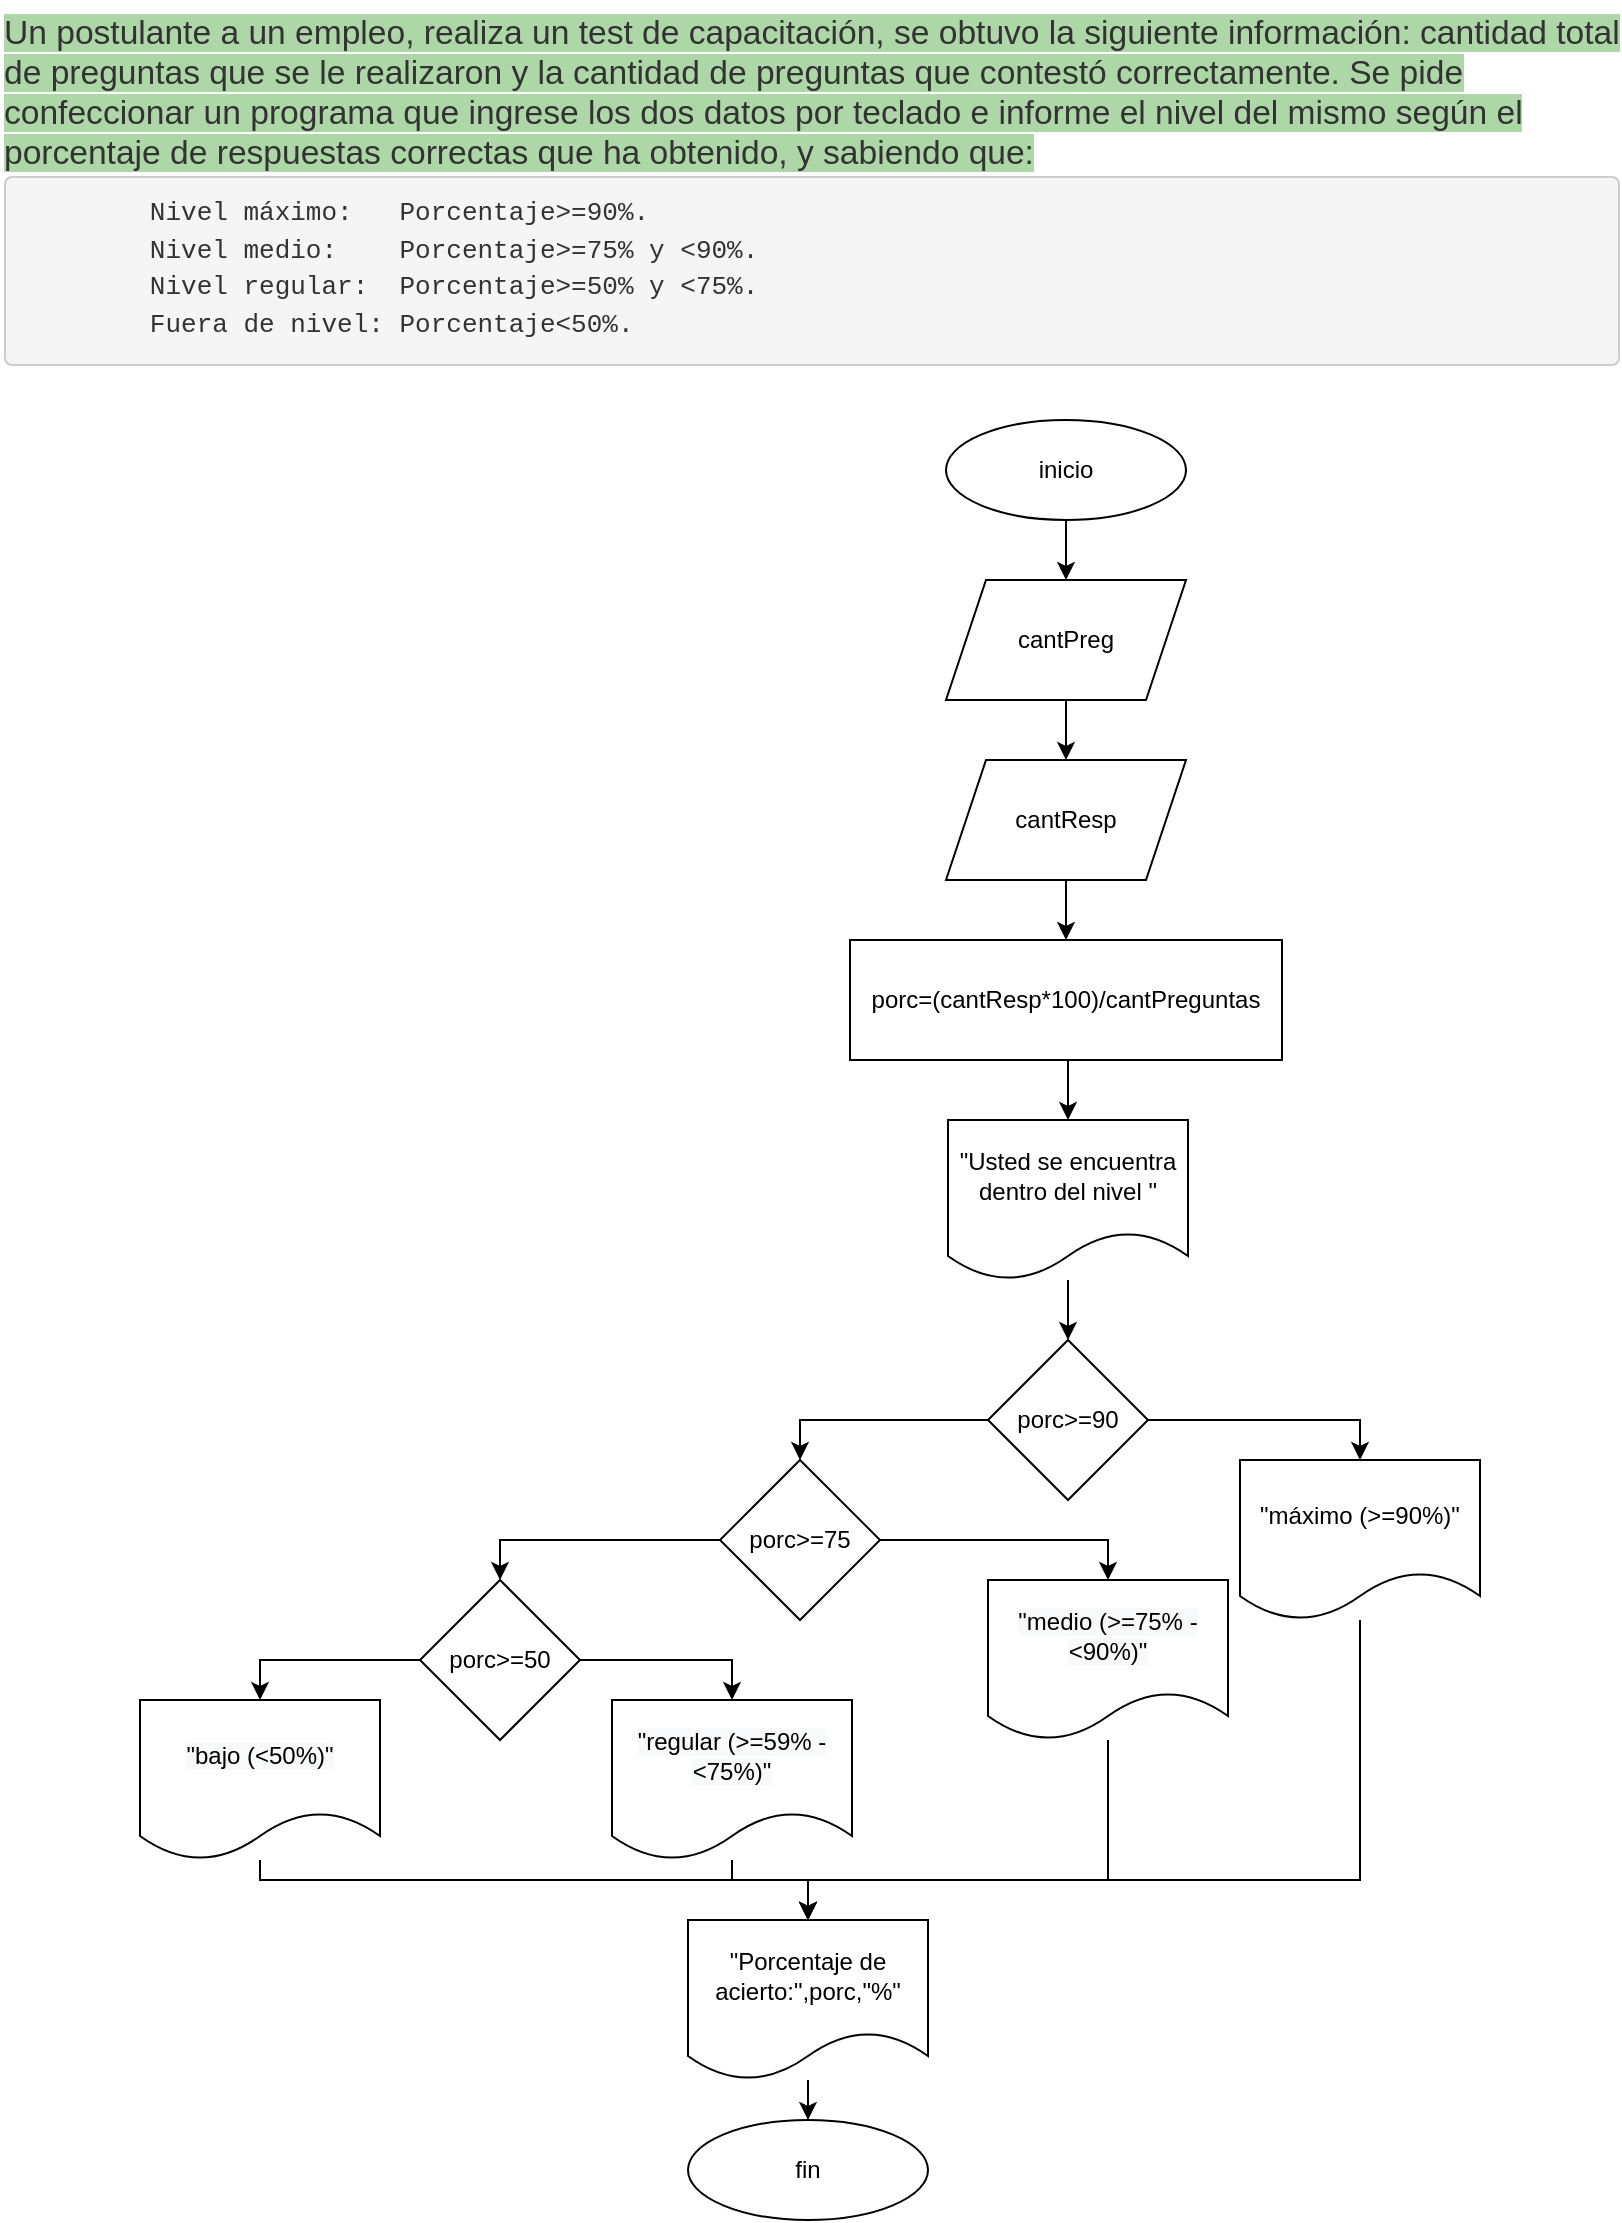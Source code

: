 <mxfile version="20.6.2" type="device"><diagram id="Lwbjen4bkgHmjV19gS0r" name="Página-1"><mxGraphModel dx="868" dy="524" grid="1" gridSize="10" guides="1" tooltips="1" connect="1" arrows="1" fold="1" page="1" pageScale="1" pageWidth="827" pageHeight="1169" math="0" shadow="0"><root><mxCell id="0"/><mxCell id="1" parent="0"/><mxCell id="JCU5ZVyMi-3tlfEHCyQq-1" value="&lt;span style=&quot;color: rgb(51, 51, 51); font-family: sans-serif, arial; font-size: 16.8px; font-style: normal; font-variant-ligatures: normal; font-variant-caps: normal; font-weight: 400; letter-spacing: normal; orphans: 2; text-align: left; text-indent: 0px; text-transform: none; widows: 2; word-spacing: 0px; -webkit-text-stroke-width: 0px; background-color: rgb(174, 215, 168); text-decoration-thickness: initial; text-decoration-style: initial; text-decoration-color: initial; float: none; display: inline !important;&quot;&gt;Un postulante a un empleo, realiza un test de capacitación, se obtuvo la siguiente información: cantidad total de preguntas que se le realizaron y la cantidad de preguntas que contestó correctamente. Se pide confeccionar un programa que ingrese los dos datos por teclado e informe el nivel del mismo según el porcentaje de respuestas correctas que ha obtenido, y sabiendo que:&lt;br&gt;&lt;pre style=&quot;box-sizing: border-box; overflow: auto; font-family: Menlo, Monaco, Consolas, &amp;quot;Courier New&amp;quot;, monospace; font-size: 13px; padding: 9.5px; margin-top: 0px; margin-bottom: 10px; line-height: 1.429; word-break: break-all; overflow-wrap: break-word; background-color: rgb(245, 245, 245); border: 1px solid rgb(204, 204, 204); border-radius: 4px;&quot;&gt;&#9;Nivel máximo:&#9;Porcentaje&amp;gt;=90%.&lt;br/&gt;&#9;Nivel medio:&#9;Porcentaje&amp;gt;=75% y &amp;lt;90%.&lt;br/&gt;&#9;Nivel regular:&#9;Porcentaje&amp;gt;=50% y &amp;lt;75%.&lt;br/&gt;&#9;Fuera de nivel:&#9;Porcentaje&amp;lt;50%.&lt;/pre&gt;&lt;/span&gt;" style="text;whiteSpace=wrap;html=1;" parent="1" vertex="1"><mxGeometry x="10" y="10" width="810" height="190" as="geometry"/></mxCell><mxCell id="JCU5ZVyMi-3tlfEHCyQq-4" value="" style="edgeStyle=orthogonalEdgeStyle;rounded=0;orthogonalLoop=1;jettySize=auto;html=1;" parent="1" source="JCU5ZVyMi-3tlfEHCyQq-2" target="JCU5ZVyMi-3tlfEHCyQq-3" edge="1"><mxGeometry relative="1" as="geometry"/></mxCell><mxCell id="JCU5ZVyMi-3tlfEHCyQq-2" value="inicio" style="ellipse;whiteSpace=wrap;html=1;" parent="1" vertex="1"><mxGeometry x="483" y="220" width="120" height="50" as="geometry"/></mxCell><mxCell id="JCU5ZVyMi-3tlfEHCyQq-9" value="" style="edgeStyle=orthogonalEdgeStyle;rounded=0;orthogonalLoop=1;jettySize=auto;html=1;" parent="1" source="JCU5ZVyMi-3tlfEHCyQq-3" target="JCU5ZVyMi-3tlfEHCyQq-6" edge="1"><mxGeometry relative="1" as="geometry"/></mxCell><mxCell id="JCU5ZVyMi-3tlfEHCyQq-3" value="cantPreg" style="shape=parallelogram;perimeter=parallelogramPerimeter;whiteSpace=wrap;html=1;fixedSize=1;" parent="1" vertex="1"><mxGeometry x="483" y="300" width="120" height="60" as="geometry"/></mxCell><mxCell id="KdanIB-j9-kWmGpQJn9q-2" value="" style="edgeStyle=orthogonalEdgeStyle;rounded=0;orthogonalLoop=1;jettySize=auto;html=1;" edge="1" parent="1" source="JCU5ZVyMi-3tlfEHCyQq-6" target="KdanIB-j9-kWmGpQJn9q-1"><mxGeometry relative="1" as="geometry"/></mxCell><mxCell id="JCU5ZVyMi-3tlfEHCyQq-6" value="cantResp" style="shape=parallelogram;perimeter=parallelogramPerimeter;whiteSpace=wrap;html=1;fixedSize=1;" parent="1" vertex="1"><mxGeometry x="483" y="390" width="120" height="60" as="geometry"/></mxCell><mxCell id="KdanIB-j9-kWmGpQJn9q-38" style="edgeStyle=orthogonalEdgeStyle;rounded=0;orthogonalLoop=1;jettySize=auto;html=1;exitX=0.5;exitY=1;exitDx=0;exitDy=0;entryX=0.5;entryY=0;entryDx=0;entryDy=0;" edge="1" parent="1" source="KdanIB-j9-kWmGpQJn9q-1" target="KdanIB-j9-kWmGpQJn9q-19"><mxGeometry relative="1" as="geometry"/></mxCell><mxCell id="KdanIB-j9-kWmGpQJn9q-1" value="porc=(cantResp*100)/cantPreguntas" style="rounded=0;whiteSpace=wrap;html=1;" vertex="1" parent="1"><mxGeometry x="435" y="480" width="216" height="60" as="geometry"/></mxCell><mxCell id="KdanIB-j9-kWmGpQJn9q-9" style="edgeStyle=orthogonalEdgeStyle;rounded=0;orthogonalLoop=1;jettySize=auto;html=1;entryX=0.5;entryY=0;entryDx=0;entryDy=0;" edge="1" parent="1" source="KdanIB-j9-kWmGpQJn9q-3" target="KdanIB-j9-kWmGpQJn9q-8"><mxGeometry relative="1" as="geometry"/></mxCell><mxCell id="KdanIB-j9-kWmGpQJn9q-27" style="edgeStyle=orthogonalEdgeStyle;rounded=0;orthogonalLoop=1;jettySize=auto;html=1;exitX=0;exitY=0.5;exitDx=0;exitDy=0;entryX=0.5;entryY=0;entryDx=0;entryDy=0;" edge="1" parent="1" source="KdanIB-j9-kWmGpQJn9q-3" target="KdanIB-j9-kWmGpQJn9q-10"><mxGeometry relative="1" as="geometry"/></mxCell><mxCell id="KdanIB-j9-kWmGpQJn9q-3" value="porc&amp;gt;=90" style="rhombus;whiteSpace=wrap;html=1;" vertex="1" parent="1"><mxGeometry x="504" y="680" width="80" height="80" as="geometry"/></mxCell><mxCell id="KdanIB-j9-kWmGpQJn9q-45" style="edgeStyle=orthogonalEdgeStyle;rounded=0;orthogonalLoop=1;jettySize=auto;html=1;entryX=0.5;entryY=0;entryDx=0;entryDy=0;" edge="1" parent="1" source="KdanIB-j9-kWmGpQJn9q-8" target="KdanIB-j9-kWmGpQJn9q-39"><mxGeometry relative="1" as="geometry"><Array as="points"><mxPoint x="690" y="950"/><mxPoint x="414" y="950"/></Array></mxGeometry></mxCell><mxCell id="KdanIB-j9-kWmGpQJn9q-8" value="&quot;máximo (&amp;gt;=90%)&quot;" style="shape=document;whiteSpace=wrap;html=1;boundedLbl=1;" vertex="1" parent="1"><mxGeometry x="630" y="740" width="120" height="80" as="geometry"/></mxCell><mxCell id="KdanIB-j9-kWmGpQJn9q-13" style="edgeStyle=orthogonalEdgeStyle;rounded=0;orthogonalLoop=1;jettySize=auto;html=1;exitX=1;exitY=0.5;exitDx=0;exitDy=0;entryX=0.5;entryY=0;entryDx=0;entryDy=0;" edge="1" parent="1" source="KdanIB-j9-kWmGpQJn9q-10" target="KdanIB-j9-kWmGpQJn9q-12"><mxGeometry relative="1" as="geometry"/></mxCell><mxCell id="KdanIB-j9-kWmGpQJn9q-26" style="edgeStyle=orthogonalEdgeStyle;rounded=0;orthogonalLoop=1;jettySize=auto;html=1;exitX=0;exitY=0.5;exitDx=0;exitDy=0;entryX=0.5;entryY=0;entryDx=0;entryDy=0;" edge="1" parent="1" source="KdanIB-j9-kWmGpQJn9q-10" target="KdanIB-j9-kWmGpQJn9q-14"><mxGeometry relative="1" as="geometry"/></mxCell><mxCell id="KdanIB-j9-kWmGpQJn9q-10" value="porc&amp;gt;=75" style="rhombus;whiteSpace=wrap;html=1;" vertex="1" parent="1"><mxGeometry x="370" y="740" width="80" height="80" as="geometry"/></mxCell><mxCell id="KdanIB-j9-kWmGpQJn9q-42" style="edgeStyle=orthogonalEdgeStyle;rounded=0;orthogonalLoop=1;jettySize=auto;html=1;entryX=0.5;entryY=0;entryDx=0;entryDy=0;" edge="1" parent="1" source="KdanIB-j9-kWmGpQJn9q-12" target="KdanIB-j9-kWmGpQJn9q-39"><mxGeometry relative="1" as="geometry"><Array as="points"><mxPoint x="564" y="950"/><mxPoint x="414" y="950"/></Array></mxGeometry></mxCell><mxCell id="KdanIB-j9-kWmGpQJn9q-12" value="&lt;span style=&quot;color: rgb(0, 0, 0); font-family: Helvetica; font-size: 12px; font-style: normal; font-variant-ligatures: normal; font-variant-caps: normal; font-weight: 400; letter-spacing: normal; orphans: 2; text-align: center; text-indent: 0px; text-transform: none; widows: 2; word-spacing: 0px; -webkit-text-stroke-width: 0px; background-color: rgb(248, 249, 250); text-decoration-thickness: initial; text-decoration-style: initial; text-decoration-color: initial; float: none; display: inline !important;&quot;&gt;&quot;medio (&amp;gt;=75% - &amp;lt;90%)&quot;&lt;/span&gt;" style="shape=document;whiteSpace=wrap;html=1;boundedLbl=1;" vertex="1" parent="1"><mxGeometry x="504" y="800" width="120" height="80" as="geometry"/></mxCell><mxCell id="KdanIB-j9-kWmGpQJn9q-24" style="edgeStyle=orthogonalEdgeStyle;rounded=0;orthogonalLoop=1;jettySize=auto;html=1;exitX=1;exitY=0.5;exitDx=0;exitDy=0;entryX=0.5;entryY=0;entryDx=0;entryDy=0;" edge="1" parent="1" source="KdanIB-j9-kWmGpQJn9q-14" target="KdanIB-j9-kWmGpQJn9q-18"><mxGeometry relative="1" as="geometry"/></mxCell><mxCell id="KdanIB-j9-kWmGpQJn9q-29" style="edgeStyle=orthogonalEdgeStyle;rounded=0;orthogonalLoop=1;jettySize=auto;html=1;exitX=0;exitY=0.5;exitDx=0;exitDy=0;entryX=0.5;entryY=0;entryDx=0;entryDy=0;" edge="1" parent="1" source="KdanIB-j9-kWmGpQJn9q-14" target="KdanIB-j9-kWmGpQJn9q-28"><mxGeometry relative="1" as="geometry"/></mxCell><mxCell id="KdanIB-j9-kWmGpQJn9q-14" value="porc&amp;gt;=50" style="rhombus;whiteSpace=wrap;html=1;" vertex="1" parent="1"><mxGeometry x="220" y="800" width="80" height="80" as="geometry"/></mxCell><mxCell id="KdanIB-j9-kWmGpQJn9q-41" style="edgeStyle=orthogonalEdgeStyle;rounded=0;orthogonalLoop=1;jettySize=auto;html=1;entryX=0.5;entryY=0;entryDx=0;entryDy=0;" edge="1" parent="1" source="KdanIB-j9-kWmGpQJn9q-18" target="KdanIB-j9-kWmGpQJn9q-39"><mxGeometry relative="1" as="geometry"><Array as="points"><mxPoint x="376" y="950"/><mxPoint x="414" y="950"/></Array></mxGeometry></mxCell><mxCell id="KdanIB-j9-kWmGpQJn9q-18" value="&lt;span style=&quot;color: rgb(0, 0, 0); font-family: Helvetica; font-size: 12px; font-style: normal; font-variant-ligatures: normal; font-variant-caps: normal; font-weight: 400; letter-spacing: normal; orphans: 2; text-align: center; text-indent: 0px; text-transform: none; widows: 2; word-spacing: 0px; -webkit-text-stroke-width: 0px; background-color: rgb(248, 249, 250); text-decoration-thickness: initial; text-decoration-style: initial; text-decoration-color: initial; float: none; display: inline !important;&quot;&gt;&quot;regular (&amp;gt;=59% - &amp;lt;75%)&quot;&lt;/span&gt;" style="shape=document;whiteSpace=wrap;html=1;boundedLbl=1;" vertex="1" parent="1"><mxGeometry x="316" y="860" width="120" height="80" as="geometry"/></mxCell><mxCell id="KdanIB-j9-kWmGpQJn9q-22" value="" style="edgeStyle=orthogonalEdgeStyle;rounded=0;orthogonalLoop=1;jettySize=auto;html=1;" edge="1" parent="1" source="KdanIB-j9-kWmGpQJn9q-19" target="KdanIB-j9-kWmGpQJn9q-3"><mxGeometry relative="1" as="geometry"/></mxCell><mxCell id="KdanIB-j9-kWmGpQJn9q-19" value="&quot;Usted se encuentra dentro del nivel &quot;" style="shape=document;whiteSpace=wrap;html=1;boundedLbl=1;" vertex="1" parent="1"><mxGeometry x="484" y="570" width="120" height="80" as="geometry"/></mxCell><mxCell id="KdanIB-j9-kWmGpQJn9q-46" style="edgeStyle=orthogonalEdgeStyle;rounded=0;orthogonalLoop=1;jettySize=auto;html=1;entryX=0.5;entryY=0;entryDx=0;entryDy=0;" edge="1" parent="1" source="KdanIB-j9-kWmGpQJn9q-28" target="KdanIB-j9-kWmGpQJn9q-39"><mxGeometry relative="1" as="geometry"><Array as="points"><mxPoint x="140" y="950"/><mxPoint x="414" y="950"/></Array></mxGeometry></mxCell><mxCell id="KdanIB-j9-kWmGpQJn9q-28" value="&lt;span style=&quot;color: rgb(0, 0, 0); font-family: Helvetica; font-size: 12px; font-style: normal; font-variant-ligatures: normal; font-variant-caps: normal; font-weight: 400; letter-spacing: normal; orphans: 2; text-align: center; text-indent: 0px; text-transform: none; widows: 2; word-spacing: 0px; -webkit-text-stroke-width: 0px; background-color: rgb(248, 249, 250); text-decoration-thickness: initial; text-decoration-style: initial; text-decoration-color: initial; float: none; display: inline !important;&quot;&gt;&quot;bajo (&amp;lt;50%)&quot;&lt;/span&gt;" style="shape=document;whiteSpace=wrap;html=1;boundedLbl=1;" vertex="1" parent="1"><mxGeometry x="80" y="860" width="120" height="80" as="geometry"/></mxCell><mxCell id="KdanIB-j9-kWmGpQJn9q-30" value="fin" style="ellipse;whiteSpace=wrap;html=1;" vertex="1" parent="1"><mxGeometry x="354" y="1070" width="120" height="50" as="geometry"/></mxCell><mxCell id="KdanIB-j9-kWmGpQJn9q-47" value="" style="edgeStyle=orthogonalEdgeStyle;rounded=0;orthogonalLoop=1;jettySize=auto;html=1;" edge="1" parent="1" source="KdanIB-j9-kWmGpQJn9q-39" target="KdanIB-j9-kWmGpQJn9q-30"><mxGeometry relative="1" as="geometry"/></mxCell><mxCell id="KdanIB-j9-kWmGpQJn9q-39" value="&quot;Porcentaje de acierto:&quot;,porc,&quot;%&quot;" style="shape=document;whiteSpace=wrap;html=1;boundedLbl=1;" vertex="1" parent="1"><mxGeometry x="354" y="970" width="120" height="80" as="geometry"/></mxCell></root></mxGraphModel></diagram></mxfile>